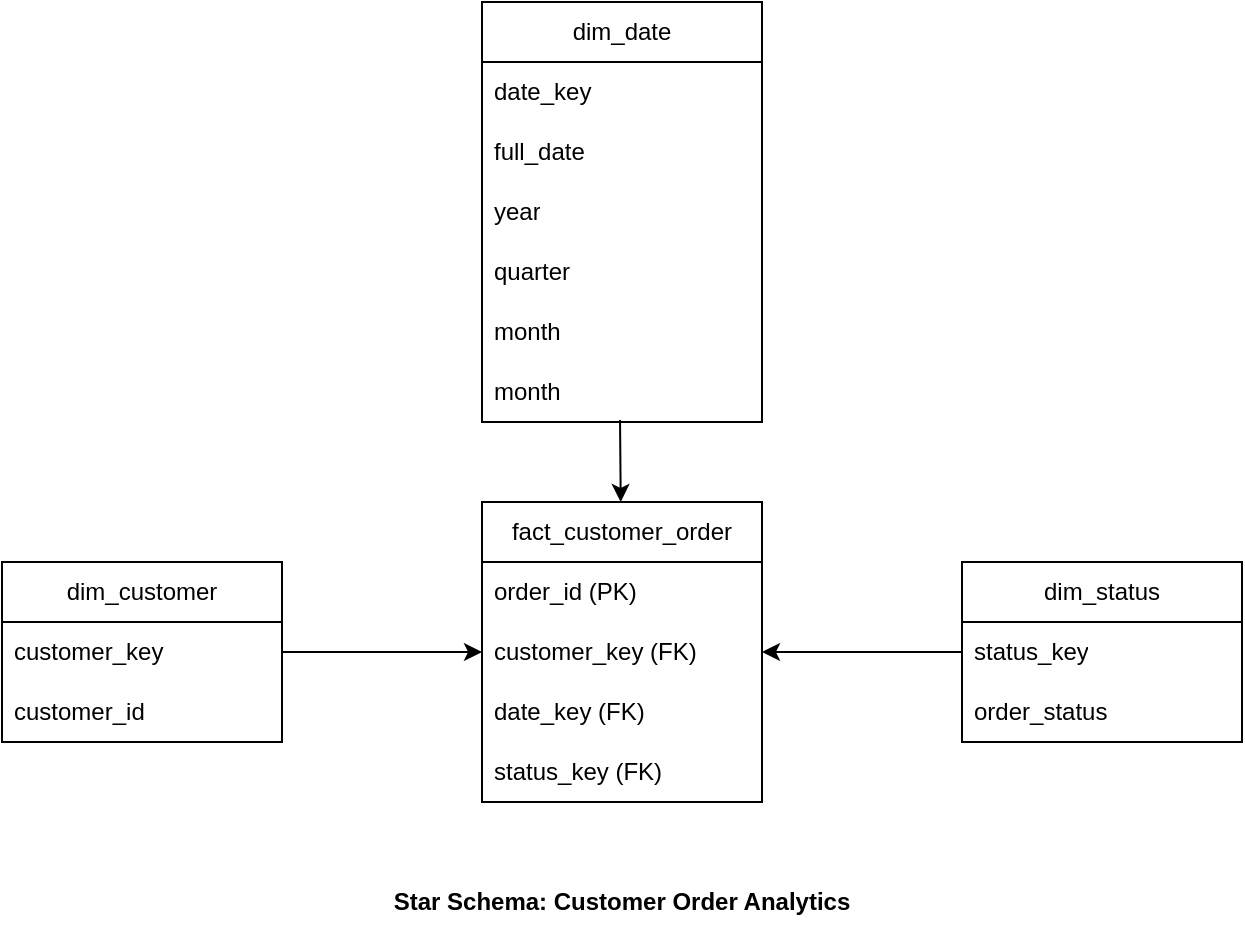 <mxfile version="28.2.8">
  <diagram name="Pagina-1" id="h3oWwH7s73_QN0ymsztv">
    <mxGraphModel dx="1219" dy="762" grid="1" gridSize="10" guides="1" tooltips="1" connect="1" arrows="1" fold="1" page="1" pageScale="1" pageWidth="827" pageHeight="1169" math="0" shadow="0">
      <root>
        <mxCell id="0" />
        <mxCell id="1" parent="0" />
        <mxCell id="WoBbH0iiq3NfgSlzaFB7-1" value="dim_date" style="swimlane;fontStyle=0;childLayout=stackLayout;horizontal=1;startSize=30;horizontalStack=0;resizeParent=1;resizeParentMax=0;resizeLast=0;collapsible=1;marginBottom=0;whiteSpace=wrap;html=1;" vertex="1" parent="1">
          <mxGeometry x="320" y="150" width="140" height="210" as="geometry">
            <mxRectangle x="320" y="160" width="90" height="30" as="alternateBounds" />
          </mxGeometry>
        </mxCell>
        <mxCell id="WoBbH0iiq3NfgSlzaFB7-2" value="date_key" style="text;strokeColor=none;fillColor=none;align=left;verticalAlign=middle;spacingLeft=4;spacingRight=4;overflow=hidden;points=[[0,0.5],[1,0.5]];portConstraint=eastwest;rotatable=0;whiteSpace=wrap;html=1;" vertex="1" parent="WoBbH0iiq3NfgSlzaFB7-1">
          <mxGeometry y="30" width="140" height="30" as="geometry" />
        </mxCell>
        <mxCell id="WoBbH0iiq3NfgSlzaFB7-3" value="full_date" style="text;strokeColor=none;fillColor=none;align=left;verticalAlign=middle;spacingLeft=4;spacingRight=4;overflow=hidden;points=[[0,0.5],[1,0.5]];portConstraint=eastwest;rotatable=0;whiteSpace=wrap;html=1;" vertex="1" parent="WoBbH0iiq3NfgSlzaFB7-1">
          <mxGeometry y="60" width="140" height="30" as="geometry" />
        </mxCell>
        <mxCell id="WoBbH0iiq3NfgSlzaFB7-4" value="year" style="text;strokeColor=none;fillColor=none;align=left;verticalAlign=middle;spacingLeft=4;spacingRight=4;overflow=hidden;points=[[0,0.5],[1,0.5]];portConstraint=eastwest;rotatable=0;whiteSpace=wrap;html=1;" vertex="1" parent="WoBbH0iiq3NfgSlzaFB7-1">
          <mxGeometry y="90" width="140" height="30" as="geometry" />
        </mxCell>
        <mxCell id="WoBbH0iiq3NfgSlzaFB7-5" value="quarter" style="text;strokeColor=none;fillColor=none;align=left;verticalAlign=middle;spacingLeft=4;spacingRight=4;overflow=hidden;points=[[0,0.5],[1,0.5]];portConstraint=eastwest;rotatable=0;whiteSpace=wrap;html=1;" vertex="1" parent="WoBbH0iiq3NfgSlzaFB7-1">
          <mxGeometry y="120" width="140" height="30" as="geometry" />
        </mxCell>
        <mxCell id="WoBbH0iiq3NfgSlzaFB7-26" value="month" style="text;strokeColor=none;fillColor=none;align=left;verticalAlign=middle;spacingLeft=4;spacingRight=4;overflow=hidden;points=[[0,0.5],[1,0.5]];portConstraint=eastwest;rotatable=0;whiteSpace=wrap;html=1;" vertex="1" parent="WoBbH0iiq3NfgSlzaFB7-1">
          <mxGeometry y="150" width="140" height="30" as="geometry" />
        </mxCell>
        <mxCell id="WoBbH0iiq3NfgSlzaFB7-6" value="month" style="text;strokeColor=none;fillColor=none;align=left;verticalAlign=middle;spacingLeft=4;spacingRight=4;overflow=hidden;points=[[0,0.5],[1,0.5]];portConstraint=eastwest;rotatable=0;whiteSpace=wrap;html=1;" vertex="1" parent="WoBbH0iiq3NfgSlzaFB7-1">
          <mxGeometry y="180" width="140" height="30" as="geometry" />
        </mxCell>
        <mxCell id="WoBbH0iiq3NfgSlzaFB7-7" value="dim_status" style="swimlane;fontStyle=0;childLayout=stackLayout;horizontal=1;startSize=30;horizontalStack=0;resizeParent=1;resizeParentMax=0;resizeLast=0;collapsible=1;marginBottom=0;whiteSpace=wrap;html=1;" vertex="1" parent="1">
          <mxGeometry x="560" y="430" width="140" height="90" as="geometry">
            <mxRectangle x="320" y="160" width="90" height="30" as="alternateBounds" />
          </mxGeometry>
        </mxCell>
        <mxCell id="WoBbH0iiq3NfgSlzaFB7-8" value="status_key" style="text;strokeColor=none;fillColor=none;align=left;verticalAlign=middle;spacingLeft=4;spacingRight=4;overflow=hidden;points=[[0,0.5],[1,0.5]];portConstraint=eastwest;rotatable=0;whiteSpace=wrap;html=1;" vertex="1" parent="WoBbH0iiq3NfgSlzaFB7-7">
          <mxGeometry y="30" width="140" height="30" as="geometry" />
        </mxCell>
        <mxCell id="WoBbH0iiq3NfgSlzaFB7-9" value="order_status" style="text;strokeColor=none;fillColor=none;align=left;verticalAlign=middle;spacingLeft=4;spacingRight=4;overflow=hidden;points=[[0,0.5],[1,0.5]];portConstraint=eastwest;rotatable=0;whiteSpace=wrap;html=1;" vertex="1" parent="WoBbH0iiq3NfgSlzaFB7-7">
          <mxGeometry y="60" width="140" height="30" as="geometry" />
        </mxCell>
        <mxCell id="WoBbH0iiq3NfgSlzaFB7-13" value="dim_customer" style="swimlane;fontStyle=0;childLayout=stackLayout;horizontal=1;startSize=30;horizontalStack=0;resizeParent=1;resizeParentMax=0;resizeLast=0;collapsible=1;marginBottom=0;whiteSpace=wrap;html=1;" vertex="1" parent="1">
          <mxGeometry x="80" y="430" width="140" height="90" as="geometry">
            <mxRectangle x="320" y="160" width="90" height="30" as="alternateBounds" />
          </mxGeometry>
        </mxCell>
        <mxCell id="WoBbH0iiq3NfgSlzaFB7-14" value="customer_key" style="text;strokeColor=none;fillColor=none;align=left;verticalAlign=middle;spacingLeft=4;spacingRight=4;overflow=hidden;points=[[0,0.5],[1,0.5]];portConstraint=eastwest;rotatable=0;whiteSpace=wrap;html=1;" vertex="1" parent="WoBbH0iiq3NfgSlzaFB7-13">
          <mxGeometry y="30" width="140" height="30" as="geometry" />
        </mxCell>
        <mxCell id="WoBbH0iiq3NfgSlzaFB7-15" value="customer_id" style="text;strokeColor=none;fillColor=none;align=left;verticalAlign=middle;spacingLeft=4;spacingRight=4;overflow=hidden;points=[[0,0.5],[1,0.5]];portConstraint=eastwest;rotatable=0;whiteSpace=wrap;html=1;" vertex="1" parent="WoBbH0iiq3NfgSlzaFB7-13">
          <mxGeometry y="60" width="140" height="30" as="geometry" />
        </mxCell>
        <mxCell id="WoBbH0iiq3NfgSlzaFB7-19" value="fact_customer_order" style="swimlane;fontStyle=0;childLayout=stackLayout;horizontal=1;startSize=30;horizontalStack=0;resizeParent=1;resizeParentMax=0;resizeLast=0;collapsible=1;marginBottom=0;whiteSpace=wrap;html=1;" vertex="1" parent="1">
          <mxGeometry x="320" y="400" width="140" height="150" as="geometry">
            <mxRectangle x="320" y="160" width="90" height="30" as="alternateBounds" />
          </mxGeometry>
        </mxCell>
        <mxCell id="WoBbH0iiq3NfgSlzaFB7-20" value="order_id (PK)" style="text;strokeColor=none;fillColor=none;align=left;verticalAlign=middle;spacingLeft=4;spacingRight=4;overflow=hidden;points=[[0,0.5],[1,0.5]];portConstraint=eastwest;rotatable=0;whiteSpace=wrap;html=1;" vertex="1" parent="WoBbH0iiq3NfgSlzaFB7-19">
          <mxGeometry y="30" width="140" height="30" as="geometry" />
        </mxCell>
        <mxCell id="WoBbH0iiq3NfgSlzaFB7-21" value="customer_key (FK)" style="text;strokeColor=none;fillColor=none;align=left;verticalAlign=middle;spacingLeft=4;spacingRight=4;overflow=hidden;points=[[0,0.5],[1,0.5]];portConstraint=eastwest;rotatable=0;whiteSpace=wrap;html=1;" vertex="1" parent="WoBbH0iiq3NfgSlzaFB7-19">
          <mxGeometry y="60" width="140" height="30" as="geometry" />
        </mxCell>
        <mxCell id="WoBbH0iiq3NfgSlzaFB7-22" value="date_key (FK)" style="text;strokeColor=none;fillColor=none;align=left;verticalAlign=middle;spacingLeft=4;spacingRight=4;overflow=hidden;points=[[0,0.5],[1,0.5]];portConstraint=eastwest;rotatable=0;whiteSpace=wrap;html=1;" vertex="1" parent="WoBbH0iiq3NfgSlzaFB7-19">
          <mxGeometry y="90" width="140" height="30" as="geometry" />
        </mxCell>
        <mxCell id="WoBbH0iiq3NfgSlzaFB7-23" value="status_key (FK)" style="text;strokeColor=none;fillColor=none;align=left;verticalAlign=middle;spacingLeft=4;spacingRight=4;overflow=hidden;points=[[0,0.5],[1,0.5]];portConstraint=eastwest;rotatable=0;whiteSpace=wrap;html=1;" vertex="1" parent="WoBbH0iiq3NfgSlzaFB7-19">
          <mxGeometry y="120" width="140" height="30" as="geometry" />
        </mxCell>
        <mxCell id="WoBbH0iiq3NfgSlzaFB7-24" value="" style="edgeStyle=orthogonalEdgeStyle;rounded=0;orthogonalLoop=1;jettySize=auto;html=1;" edge="1" parent="1" source="WoBbH0iiq3NfgSlzaFB7-14" target="WoBbH0iiq3NfgSlzaFB7-21">
          <mxGeometry relative="1" as="geometry" />
        </mxCell>
        <mxCell id="WoBbH0iiq3NfgSlzaFB7-25" value="" style="edgeStyle=orthogonalEdgeStyle;rounded=0;orthogonalLoop=1;jettySize=auto;html=1;" edge="1" parent="1" source="WoBbH0iiq3NfgSlzaFB7-8" target="WoBbH0iiq3NfgSlzaFB7-21">
          <mxGeometry relative="1" as="geometry" />
        </mxCell>
        <mxCell id="WoBbH0iiq3NfgSlzaFB7-28" value="" style="endArrow=classic;html=1;rounded=0;exitX=0.493;exitY=0.967;exitDx=0;exitDy=0;exitPerimeter=0;" edge="1" parent="1" source="WoBbH0iiq3NfgSlzaFB7-6" target="WoBbH0iiq3NfgSlzaFB7-19">
          <mxGeometry width="50" height="50" relative="1" as="geometry">
            <mxPoint x="390" y="420" as="sourcePoint" />
            <mxPoint x="440" y="370" as="targetPoint" />
          </mxGeometry>
        </mxCell>
        <mxCell id="WoBbH0iiq3NfgSlzaFB7-29" value="&lt;b&gt;Star Schema: Customer Order Analytics&lt;/b&gt;" style="text;html=1;whiteSpace=wrap;strokeColor=none;fillColor=none;align=center;verticalAlign=middle;rounded=0;" vertex="1" parent="1">
          <mxGeometry x="80" y="585" width="620" height="30" as="geometry" />
        </mxCell>
      </root>
    </mxGraphModel>
  </diagram>
</mxfile>
